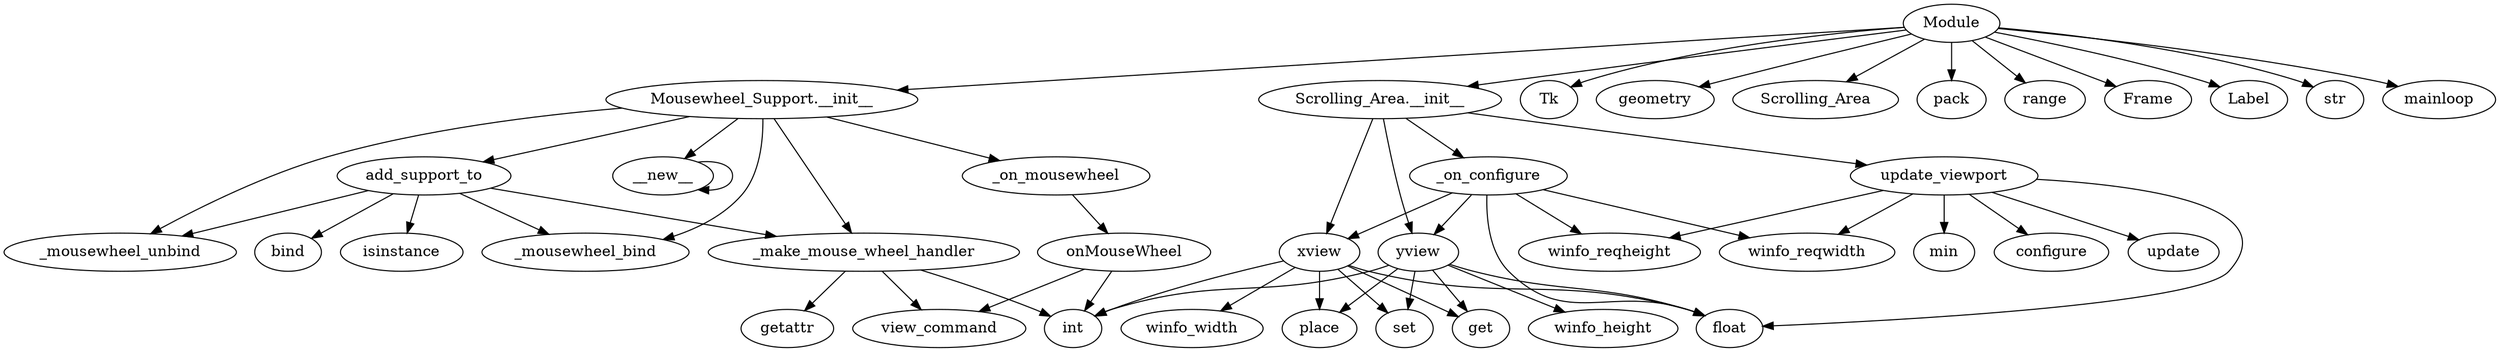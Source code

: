 digraph  {
__new__;
_on_mousewheel;
onMouseWheel;
_mousewheel_bind;
_mousewheel_unbind;
add_support_to;
_make_mouse_wheel_handler;
bind;
isinstance;
view_command;
int;
getattr;
update_viewport;
update;
float;
winfo_reqheight;
winfo_reqwidth;
min;
configure;
_on_configure;
xview;
yview;
winfo_width;
get;
place;
set;
winfo_height;
Module;
"Mousewheel_Support.__init__";
"Scrolling_Area.__init__";
Tk;
geometry;
Scrolling_Area;
pack;
range;
Frame;
Label;
str;
mainloop;
__new__ -> __new__;
_on_mousewheel -> onMouseWheel;
onMouseWheel -> view_command;
onMouseWheel -> int;
add_support_to -> _make_mouse_wheel_handler;
add_support_to -> bind;
add_support_to -> _mousewheel_bind;
add_support_to -> _mousewheel_unbind;
add_support_to -> isinstance;
_make_mouse_wheel_handler -> getattr;
_make_mouse_wheel_handler -> view_command;
_make_mouse_wheel_handler -> int;
update_viewport -> update;
update_viewport -> float;
update_viewport -> winfo_reqheight;
update_viewport -> winfo_reqwidth;
update_viewport -> min;
update_viewport -> configure;
_on_configure -> float;
_on_configure -> winfo_reqheight;
_on_configure -> winfo_reqwidth;
_on_configure -> xview;
_on_configure -> yview;
xview -> float;
xview -> winfo_width;
xview -> get;
xview -> int;
xview -> place;
xview -> set;
yview -> float;
yview -> winfo_height;
yview -> get;
yview -> int;
yview -> place;
yview -> set;
Module -> "Mousewheel_Support.__init__";
Module -> "Scrolling_Area.__init__";
Module -> Tk;
Module -> geometry;
Module -> Scrolling_Area;
Module -> pack;
Module -> range;
Module -> Frame;
Module -> Label;
Module -> str;
Module -> mainloop;
"Mousewheel_Support.__init__" -> __new__;
"Mousewheel_Support.__init__" -> _on_mousewheel;
"Mousewheel_Support.__init__" -> _mousewheel_bind;
"Mousewheel_Support.__init__" -> _mousewheel_unbind;
"Mousewheel_Support.__init__" -> add_support_to;
"Mousewheel_Support.__init__" -> _make_mouse_wheel_handler;
"Scrolling_Area.__init__" -> update_viewport;
"Scrolling_Area.__init__" -> _on_configure;
"Scrolling_Area.__init__" -> xview;
"Scrolling_Area.__init__" -> yview;
}
